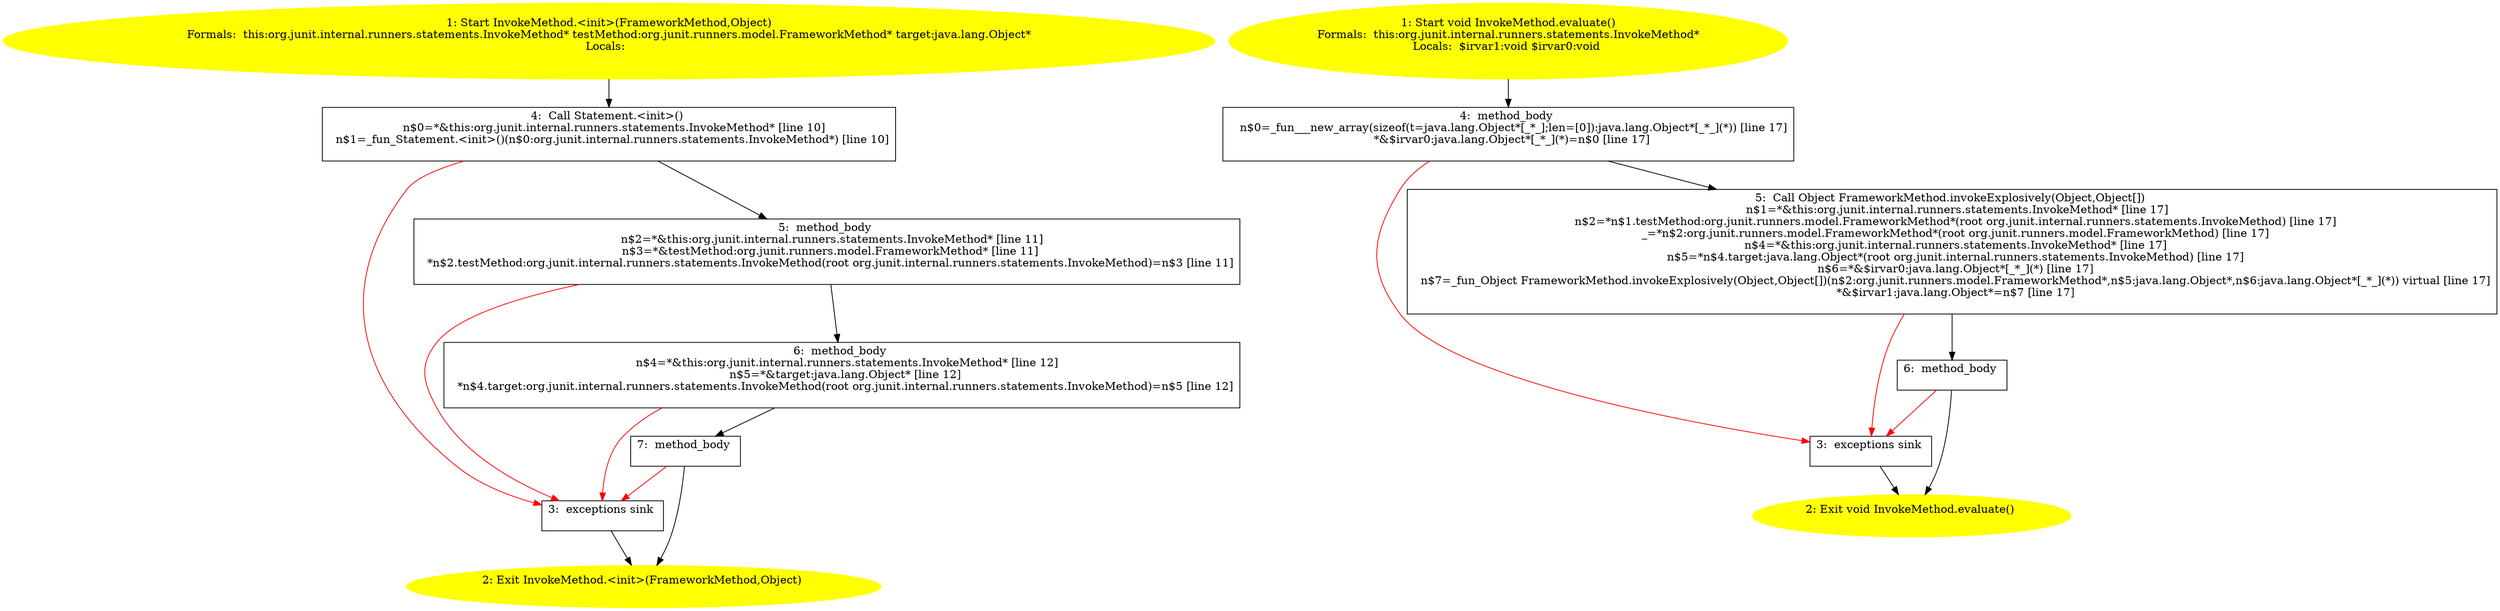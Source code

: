/* @generated */
digraph cfg {
"org.junit.internal.runners.statements.InvokeMethod.<init>(org.junit.runners.model.FrameworkMethod,ja.cc4b4f3e9dbf4218781263096a69fcfa_1" [label="1: Start InvokeMethod.<init>(FrameworkMethod,Object)\nFormals:  this:org.junit.internal.runners.statements.InvokeMethod* testMethod:org.junit.runners.model.FrameworkMethod* target:java.lang.Object*\nLocals:  \n  " color=yellow style=filled]
	

	 "org.junit.internal.runners.statements.InvokeMethod.<init>(org.junit.runners.model.FrameworkMethod,ja.cc4b4f3e9dbf4218781263096a69fcfa_1" -> "org.junit.internal.runners.statements.InvokeMethod.<init>(org.junit.runners.model.FrameworkMethod,ja.cc4b4f3e9dbf4218781263096a69fcfa_4" ;
"org.junit.internal.runners.statements.InvokeMethod.<init>(org.junit.runners.model.FrameworkMethod,ja.cc4b4f3e9dbf4218781263096a69fcfa_2" [label="2: Exit InvokeMethod.<init>(FrameworkMethod,Object) \n  " color=yellow style=filled]
	

"org.junit.internal.runners.statements.InvokeMethod.<init>(org.junit.runners.model.FrameworkMethod,ja.cc4b4f3e9dbf4218781263096a69fcfa_3" [label="3:  exceptions sink \n  " shape="box"]
	

	 "org.junit.internal.runners.statements.InvokeMethod.<init>(org.junit.runners.model.FrameworkMethod,ja.cc4b4f3e9dbf4218781263096a69fcfa_3" -> "org.junit.internal.runners.statements.InvokeMethod.<init>(org.junit.runners.model.FrameworkMethod,ja.cc4b4f3e9dbf4218781263096a69fcfa_2" ;
"org.junit.internal.runners.statements.InvokeMethod.<init>(org.junit.runners.model.FrameworkMethod,ja.cc4b4f3e9dbf4218781263096a69fcfa_4" [label="4:  Call Statement.<init>() \n   n$0=*&this:org.junit.internal.runners.statements.InvokeMethod* [line 10]\n  n$1=_fun_Statement.<init>()(n$0:org.junit.internal.runners.statements.InvokeMethod*) [line 10]\n " shape="box"]
	

	 "org.junit.internal.runners.statements.InvokeMethod.<init>(org.junit.runners.model.FrameworkMethod,ja.cc4b4f3e9dbf4218781263096a69fcfa_4" -> "org.junit.internal.runners.statements.InvokeMethod.<init>(org.junit.runners.model.FrameworkMethod,ja.cc4b4f3e9dbf4218781263096a69fcfa_5" ;
	 "org.junit.internal.runners.statements.InvokeMethod.<init>(org.junit.runners.model.FrameworkMethod,ja.cc4b4f3e9dbf4218781263096a69fcfa_4" -> "org.junit.internal.runners.statements.InvokeMethod.<init>(org.junit.runners.model.FrameworkMethod,ja.cc4b4f3e9dbf4218781263096a69fcfa_3" [color="red" ];
"org.junit.internal.runners.statements.InvokeMethod.<init>(org.junit.runners.model.FrameworkMethod,ja.cc4b4f3e9dbf4218781263096a69fcfa_5" [label="5:  method_body \n   n$2=*&this:org.junit.internal.runners.statements.InvokeMethod* [line 11]\n  n$3=*&testMethod:org.junit.runners.model.FrameworkMethod* [line 11]\n  *n$2.testMethod:org.junit.internal.runners.statements.InvokeMethod(root org.junit.internal.runners.statements.InvokeMethod)=n$3 [line 11]\n " shape="box"]
	

	 "org.junit.internal.runners.statements.InvokeMethod.<init>(org.junit.runners.model.FrameworkMethod,ja.cc4b4f3e9dbf4218781263096a69fcfa_5" -> "org.junit.internal.runners.statements.InvokeMethod.<init>(org.junit.runners.model.FrameworkMethod,ja.cc4b4f3e9dbf4218781263096a69fcfa_6" ;
	 "org.junit.internal.runners.statements.InvokeMethod.<init>(org.junit.runners.model.FrameworkMethod,ja.cc4b4f3e9dbf4218781263096a69fcfa_5" -> "org.junit.internal.runners.statements.InvokeMethod.<init>(org.junit.runners.model.FrameworkMethod,ja.cc4b4f3e9dbf4218781263096a69fcfa_3" [color="red" ];
"org.junit.internal.runners.statements.InvokeMethod.<init>(org.junit.runners.model.FrameworkMethod,ja.cc4b4f3e9dbf4218781263096a69fcfa_6" [label="6:  method_body \n   n$4=*&this:org.junit.internal.runners.statements.InvokeMethod* [line 12]\n  n$5=*&target:java.lang.Object* [line 12]\n  *n$4.target:org.junit.internal.runners.statements.InvokeMethod(root org.junit.internal.runners.statements.InvokeMethod)=n$5 [line 12]\n " shape="box"]
	

	 "org.junit.internal.runners.statements.InvokeMethod.<init>(org.junit.runners.model.FrameworkMethod,ja.cc4b4f3e9dbf4218781263096a69fcfa_6" -> "org.junit.internal.runners.statements.InvokeMethod.<init>(org.junit.runners.model.FrameworkMethod,ja.cc4b4f3e9dbf4218781263096a69fcfa_7" ;
	 "org.junit.internal.runners.statements.InvokeMethod.<init>(org.junit.runners.model.FrameworkMethod,ja.cc4b4f3e9dbf4218781263096a69fcfa_6" -> "org.junit.internal.runners.statements.InvokeMethod.<init>(org.junit.runners.model.FrameworkMethod,ja.cc4b4f3e9dbf4218781263096a69fcfa_3" [color="red" ];
"org.junit.internal.runners.statements.InvokeMethod.<init>(org.junit.runners.model.FrameworkMethod,ja.cc4b4f3e9dbf4218781263096a69fcfa_7" [label="7:  method_body \n  " shape="box"]
	

	 "org.junit.internal.runners.statements.InvokeMethod.<init>(org.junit.runners.model.FrameworkMethod,ja.cc4b4f3e9dbf4218781263096a69fcfa_7" -> "org.junit.internal.runners.statements.InvokeMethod.<init>(org.junit.runners.model.FrameworkMethod,ja.cc4b4f3e9dbf4218781263096a69fcfa_2" ;
	 "org.junit.internal.runners.statements.InvokeMethod.<init>(org.junit.runners.model.FrameworkMethod,ja.cc4b4f3e9dbf4218781263096a69fcfa_7" -> "org.junit.internal.runners.statements.InvokeMethod.<init>(org.junit.runners.model.FrameworkMethod,ja.cc4b4f3e9dbf4218781263096a69fcfa_3" [color="red" ];
"org.junit.internal.runners.statements.InvokeMethod.evaluate():void.3b8f9c553b23cef886529846280df716_1" [label="1: Start void InvokeMethod.evaluate()\nFormals:  this:org.junit.internal.runners.statements.InvokeMethod*\nLocals:  $irvar1:void $irvar0:void \n  " color=yellow style=filled]
	

	 "org.junit.internal.runners.statements.InvokeMethod.evaluate():void.3b8f9c553b23cef886529846280df716_1" -> "org.junit.internal.runners.statements.InvokeMethod.evaluate():void.3b8f9c553b23cef886529846280df716_4" ;
"org.junit.internal.runners.statements.InvokeMethod.evaluate():void.3b8f9c553b23cef886529846280df716_2" [label="2: Exit void InvokeMethod.evaluate() \n  " color=yellow style=filled]
	

"org.junit.internal.runners.statements.InvokeMethod.evaluate():void.3b8f9c553b23cef886529846280df716_3" [label="3:  exceptions sink \n  " shape="box"]
	

	 "org.junit.internal.runners.statements.InvokeMethod.evaluate():void.3b8f9c553b23cef886529846280df716_3" -> "org.junit.internal.runners.statements.InvokeMethod.evaluate():void.3b8f9c553b23cef886529846280df716_2" ;
"org.junit.internal.runners.statements.InvokeMethod.evaluate():void.3b8f9c553b23cef886529846280df716_4" [label="4:  method_body \n   n$0=_fun___new_array(sizeof(t=java.lang.Object*[_*_];len=[0]):java.lang.Object*[_*_](*)) [line 17]\n  *&$irvar0:java.lang.Object*[_*_](*)=n$0 [line 17]\n " shape="box"]
	

	 "org.junit.internal.runners.statements.InvokeMethod.evaluate():void.3b8f9c553b23cef886529846280df716_4" -> "org.junit.internal.runners.statements.InvokeMethod.evaluate():void.3b8f9c553b23cef886529846280df716_5" ;
	 "org.junit.internal.runners.statements.InvokeMethod.evaluate():void.3b8f9c553b23cef886529846280df716_4" -> "org.junit.internal.runners.statements.InvokeMethod.evaluate():void.3b8f9c553b23cef886529846280df716_3" [color="red" ];
"org.junit.internal.runners.statements.InvokeMethod.evaluate():void.3b8f9c553b23cef886529846280df716_5" [label="5:  Call Object FrameworkMethod.invokeExplosively(Object,Object[]) \n   n$1=*&this:org.junit.internal.runners.statements.InvokeMethod* [line 17]\n  n$2=*n$1.testMethod:org.junit.runners.model.FrameworkMethod*(root org.junit.internal.runners.statements.InvokeMethod) [line 17]\n  _=*n$2:org.junit.runners.model.FrameworkMethod*(root org.junit.runners.model.FrameworkMethod) [line 17]\n  n$4=*&this:org.junit.internal.runners.statements.InvokeMethod* [line 17]\n  n$5=*n$4.target:java.lang.Object*(root org.junit.internal.runners.statements.InvokeMethod) [line 17]\n  n$6=*&$irvar0:java.lang.Object*[_*_](*) [line 17]\n  n$7=_fun_Object FrameworkMethod.invokeExplosively(Object,Object[])(n$2:org.junit.runners.model.FrameworkMethod*,n$5:java.lang.Object*,n$6:java.lang.Object*[_*_](*)) virtual [line 17]\n  *&$irvar1:java.lang.Object*=n$7 [line 17]\n " shape="box"]
	

	 "org.junit.internal.runners.statements.InvokeMethod.evaluate():void.3b8f9c553b23cef886529846280df716_5" -> "org.junit.internal.runners.statements.InvokeMethod.evaluate():void.3b8f9c553b23cef886529846280df716_6" ;
	 "org.junit.internal.runners.statements.InvokeMethod.evaluate():void.3b8f9c553b23cef886529846280df716_5" -> "org.junit.internal.runners.statements.InvokeMethod.evaluate():void.3b8f9c553b23cef886529846280df716_3" [color="red" ];
"org.junit.internal.runners.statements.InvokeMethod.evaluate():void.3b8f9c553b23cef886529846280df716_6" [label="6:  method_body \n  " shape="box"]
	

	 "org.junit.internal.runners.statements.InvokeMethod.evaluate():void.3b8f9c553b23cef886529846280df716_6" -> "org.junit.internal.runners.statements.InvokeMethod.evaluate():void.3b8f9c553b23cef886529846280df716_2" ;
	 "org.junit.internal.runners.statements.InvokeMethod.evaluate():void.3b8f9c553b23cef886529846280df716_6" -> "org.junit.internal.runners.statements.InvokeMethod.evaluate():void.3b8f9c553b23cef886529846280df716_3" [color="red" ];
}
